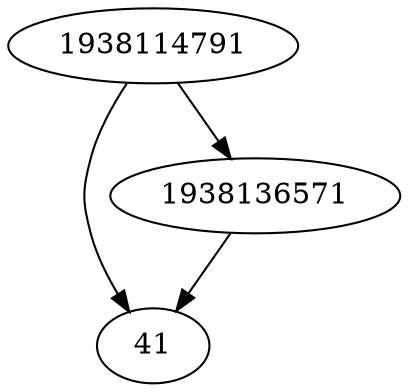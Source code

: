 strict digraph  {
41;
1938136571;
1938114791;
1938136571 -> 41;
1938114791 -> 41;
1938114791 -> 1938136571;
}
